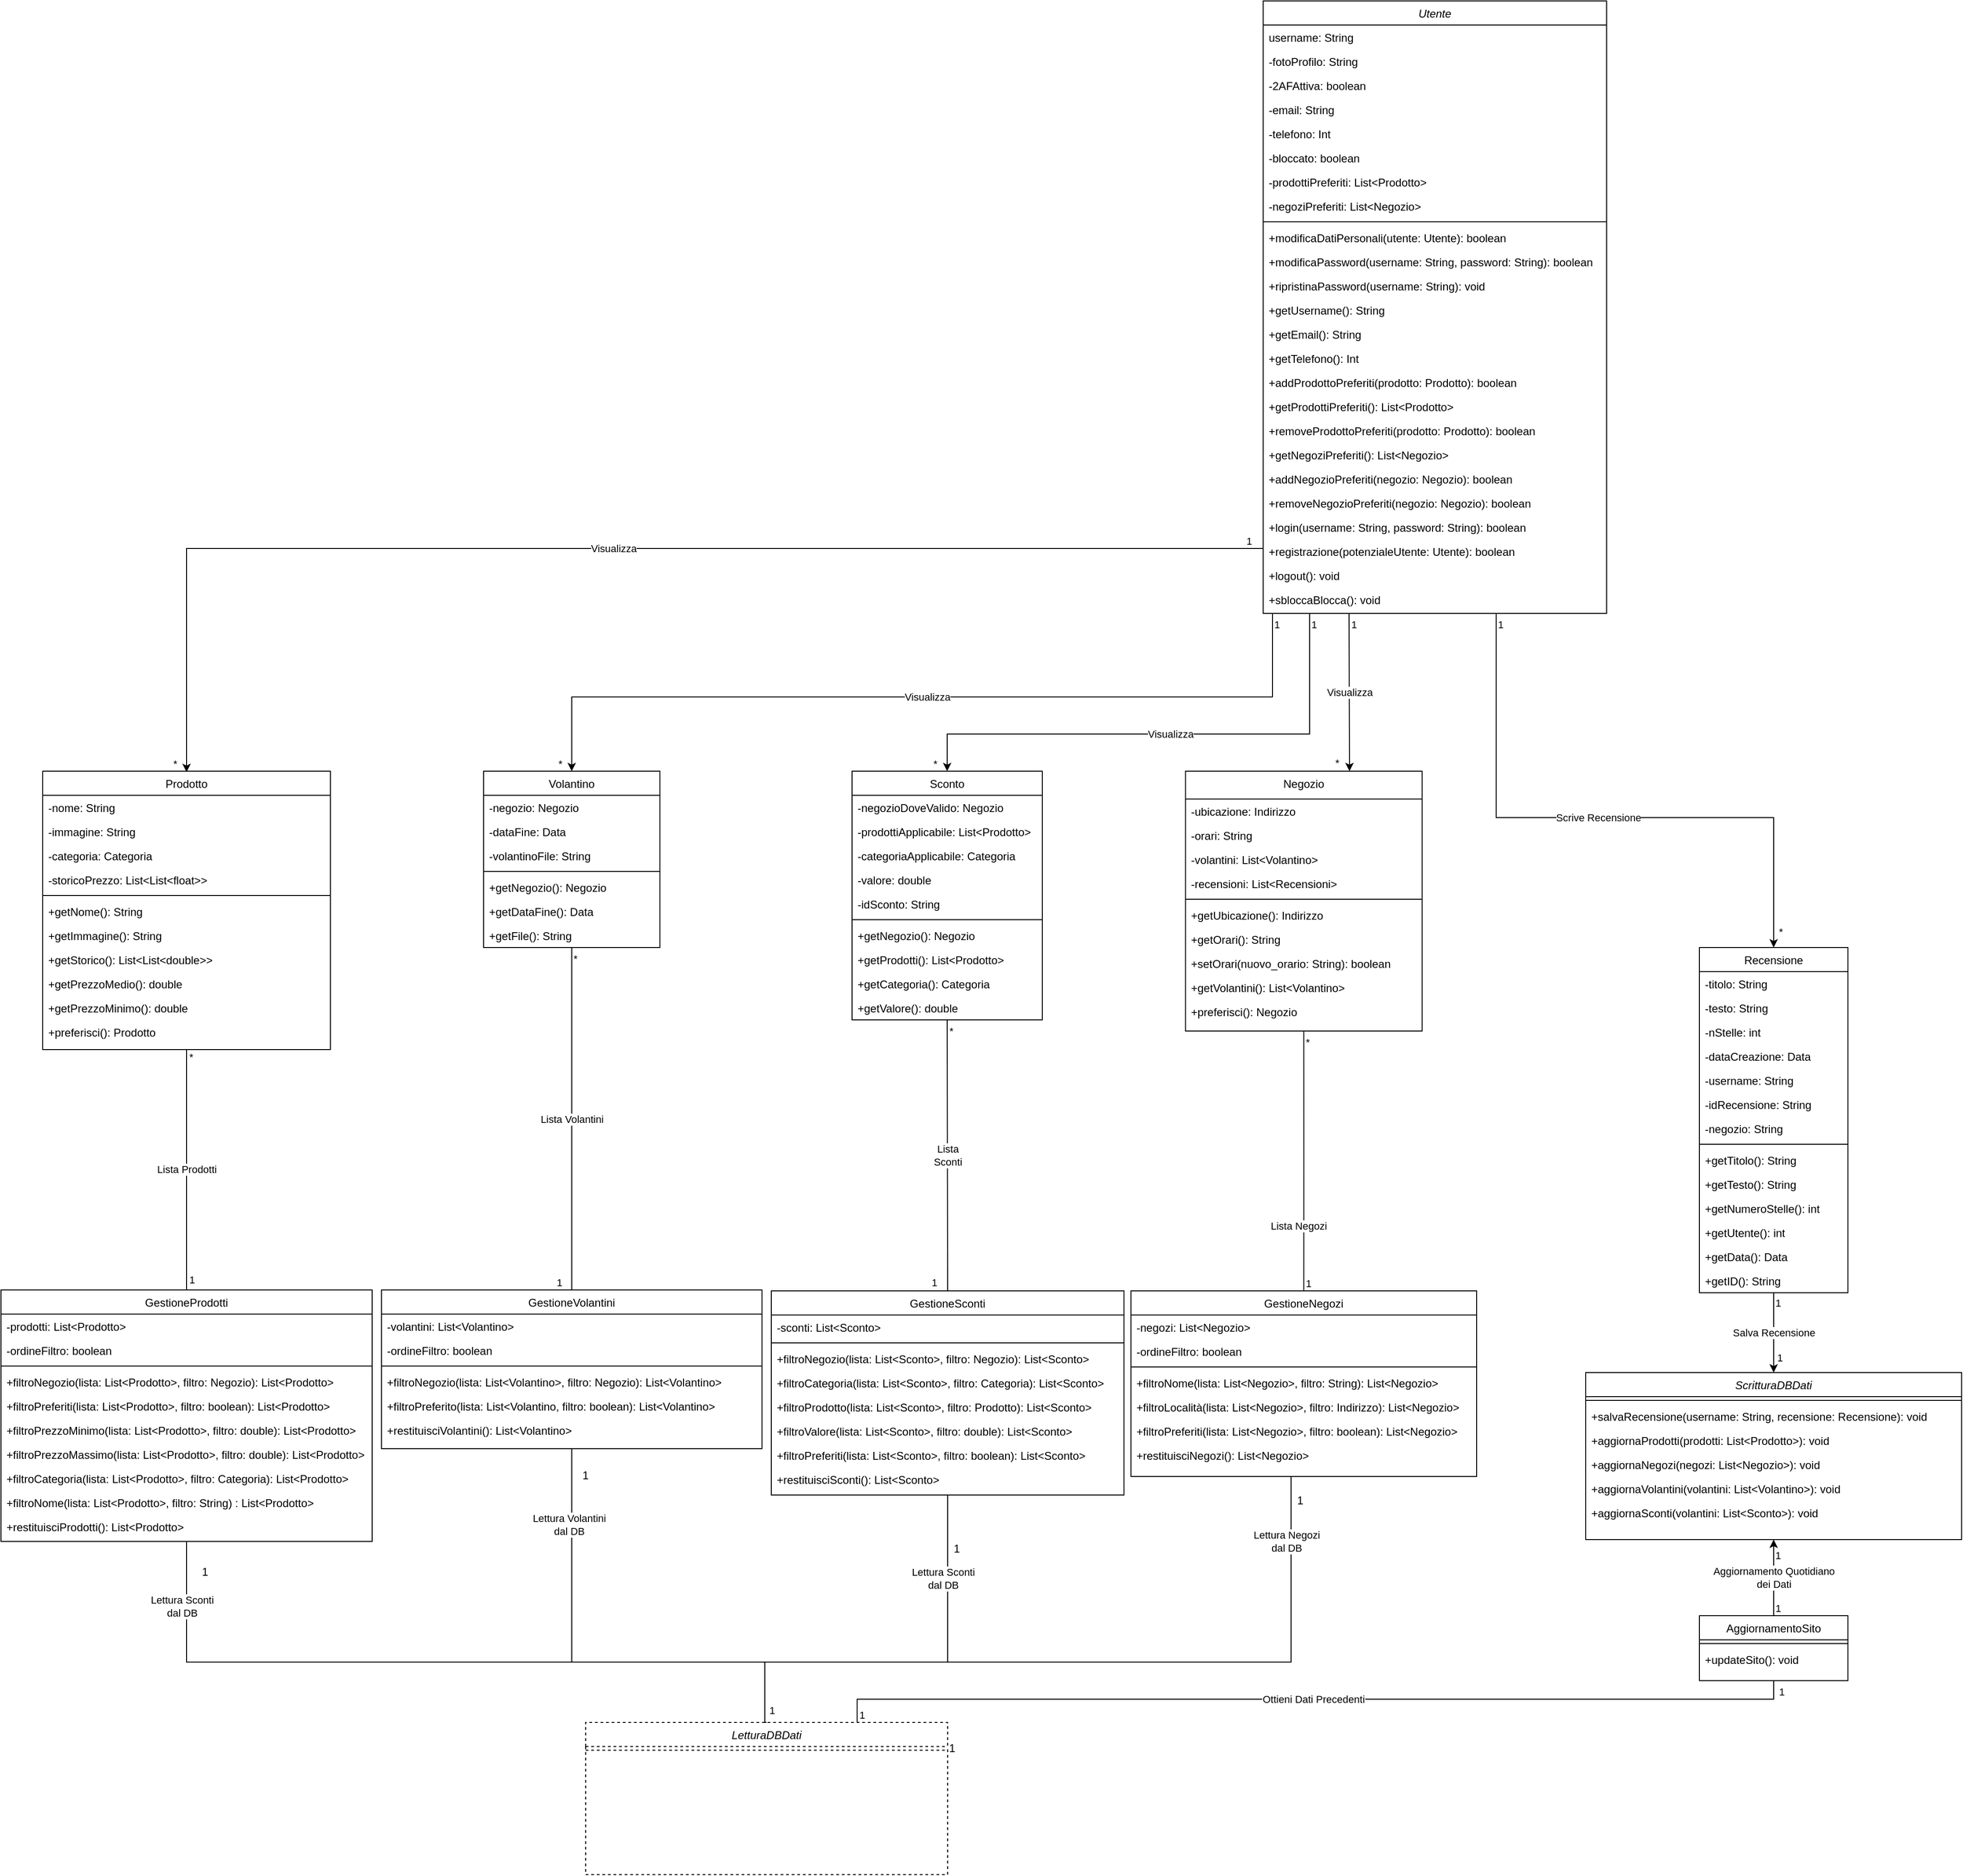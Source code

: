 <mxfile version="14.6.13" type="device"><diagram id="qZC8DRDDxwtRrLPHVhlM" name="Pagina-1"><mxGraphModel dx="3889" dy="2805" grid="1" gridSize="10" guides="1" tooltips="1" connect="1" arrows="1" fold="1" page="1" pageScale="1" pageWidth="1169" pageHeight="827" math="0" shadow="0"><root><mxCell id="0"/><mxCell id="1" parent="0"/><mxCell id="aatAbFNHeFrbCNEcwt3s-1" value="Volantino" style="swimlane;fontStyle=0;align=center;verticalAlign=top;childLayout=stackLayout;horizontal=1;startSize=26;horizontalStack=0;resizeParent=1;resizeLast=0;collapsible=1;marginBottom=0;rounded=0;shadow=0;strokeWidth=1;" vertex="1" parent="1"><mxGeometry x="-770" y="-440" width="190" height="190" as="geometry"><mxRectangle x="-770" y="-370" width="160" height="26" as="alternateBounds"/></mxGeometry></mxCell><mxCell id="aatAbFNHeFrbCNEcwt3s-2" value="-negozio: Negozio" style="text;align=left;verticalAlign=top;spacingLeft=4;spacingRight=4;overflow=hidden;rotatable=0;points=[[0,0.5],[1,0.5]];portConstraint=eastwest;" vertex="1" parent="aatAbFNHeFrbCNEcwt3s-1"><mxGeometry y="26" width="190" height="26" as="geometry"/></mxCell><mxCell id="aatAbFNHeFrbCNEcwt3s-3" value="-dataFine: Data" style="text;align=left;verticalAlign=top;spacingLeft=4;spacingRight=4;overflow=hidden;rotatable=0;points=[[0,0.5],[1,0.5]];portConstraint=eastwest;rounded=0;shadow=0;html=0;" vertex="1" parent="aatAbFNHeFrbCNEcwt3s-1"><mxGeometry y="52" width="190" height="26" as="geometry"/></mxCell><mxCell id="aatAbFNHeFrbCNEcwt3s-4" value="-volantinoFile: String" style="text;align=left;verticalAlign=top;spacingLeft=4;spacingRight=4;overflow=hidden;rotatable=0;points=[[0,0.5],[1,0.5]];portConstraint=eastwest;rounded=0;shadow=0;html=0;" vertex="1" parent="aatAbFNHeFrbCNEcwt3s-1"><mxGeometry y="78" width="190" height="26" as="geometry"/></mxCell><mxCell id="aatAbFNHeFrbCNEcwt3s-5" value="" style="line;html=1;strokeWidth=1;align=left;verticalAlign=middle;spacingTop=-1;spacingLeft=3;spacingRight=3;rotatable=0;labelPosition=right;points=[];portConstraint=eastwest;" vertex="1" parent="aatAbFNHeFrbCNEcwt3s-1"><mxGeometry y="104" width="190" height="8" as="geometry"/></mxCell><mxCell id="aatAbFNHeFrbCNEcwt3s-6" value="+getNegozio(): Negozio" style="text;align=left;verticalAlign=top;spacingLeft=4;spacingRight=4;overflow=hidden;rotatable=0;points=[[0,0.5],[1,0.5]];portConstraint=eastwest;fontStyle=0" vertex="1" parent="aatAbFNHeFrbCNEcwt3s-1"><mxGeometry y="112" width="190" height="26" as="geometry"/></mxCell><mxCell id="aatAbFNHeFrbCNEcwt3s-7" value="+getDataFine(): Data" style="text;align=left;verticalAlign=top;spacingLeft=4;spacingRight=4;overflow=hidden;rotatable=0;points=[[0,0.5],[1,0.5]];portConstraint=eastwest;fontStyle=0" vertex="1" parent="aatAbFNHeFrbCNEcwt3s-1"><mxGeometry y="138" width="190" height="26" as="geometry"/></mxCell><mxCell id="aatAbFNHeFrbCNEcwt3s-8" value="+getFile(): String" style="text;align=left;verticalAlign=top;spacingLeft=4;spacingRight=4;overflow=hidden;rotatable=0;points=[[0,0.5],[1,0.5]];portConstraint=eastwest;fontStyle=0" vertex="1" parent="aatAbFNHeFrbCNEcwt3s-1"><mxGeometry y="164" width="190" height="26" as="geometry"/></mxCell><mxCell id="aatAbFNHeFrbCNEcwt3s-9" value="Sconto" style="swimlane;fontStyle=0;align=center;verticalAlign=top;childLayout=stackLayout;horizontal=1;startSize=26;horizontalStack=0;resizeParent=1;resizeLast=0;collapsible=1;marginBottom=0;rounded=0;shadow=0;strokeWidth=1;" vertex="1" parent="1"><mxGeometry x="-373" y="-440" width="205" height="268" as="geometry"><mxRectangle x="-373" y="-440" width="170" height="26" as="alternateBounds"/></mxGeometry></mxCell><mxCell id="aatAbFNHeFrbCNEcwt3s-10" value="-negozioDoveValido: Negozio" style="text;align=left;verticalAlign=top;spacingLeft=4;spacingRight=4;overflow=hidden;rotatable=0;points=[[0,0.5],[1,0.5]];portConstraint=eastwest;" vertex="1" parent="aatAbFNHeFrbCNEcwt3s-9"><mxGeometry y="26" width="205" height="26" as="geometry"/></mxCell><mxCell id="aatAbFNHeFrbCNEcwt3s-11" value="-prodottiApplicabile: List&lt;Prodotto&gt;" style="text;align=left;verticalAlign=top;spacingLeft=4;spacingRight=4;overflow=hidden;rotatable=0;points=[[0,0.5],[1,0.5]];portConstraint=eastwest;" vertex="1" parent="aatAbFNHeFrbCNEcwt3s-9"><mxGeometry y="52" width="205" height="26" as="geometry"/></mxCell><mxCell id="aatAbFNHeFrbCNEcwt3s-12" value="-categoriaApplicabile: Categoria" style="text;align=left;verticalAlign=top;spacingLeft=4;spacingRight=4;overflow=hidden;rotatable=0;points=[[0,0.5],[1,0.5]];portConstraint=eastwest;" vertex="1" parent="aatAbFNHeFrbCNEcwt3s-9"><mxGeometry y="78" width="205" height="26" as="geometry"/></mxCell><mxCell id="aatAbFNHeFrbCNEcwt3s-13" value="-valore: double" style="text;align=left;verticalAlign=top;spacingLeft=4;spacingRight=4;overflow=hidden;rotatable=0;points=[[0,0.5],[1,0.5]];portConstraint=eastwest;" vertex="1" parent="aatAbFNHeFrbCNEcwt3s-9"><mxGeometry y="104" width="205" height="26" as="geometry"/></mxCell><mxCell id="aatAbFNHeFrbCNEcwt3s-14" value="-idSconto: String" style="text;align=left;verticalAlign=top;spacingLeft=4;spacingRight=4;overflow=hidden;rotatable=0;points=[[0,0.5],[1,0.5]];portConstraint=eastwest;" vertex="1" parent="aatAbFNHeFrbCNEcwt3s-9"><mxGeometry y="130" width="205" height="26" as="geometry"/></mxCell><mxCell id="aatAbFNHeFrbCNEcwt3s-15" value="" style="line;html=1;strokeWidth=1;align=left;verticalAlign=middle;spacingTop=-1;spacingLeft=3;spacingRight=3;rotatable=0;labelPosition=right;points=[];portConstraint=eastwest;" vertex="1" parent="aatAbFNHeFrbCNEcwt3s-9"><mxGeometry y="156" width="205" height="8" as="geometry"/></mxCell><mxCell id="aatAbFNHeFrbCNEcwt3s-16" value="+getNegozio(): Negozio" style="text;align=left;verticalAlign=top;spacingLeft=4;spacingRight=4;overflow=hidden;rotatable=0;points=[[0,0.5],[1,0.5]];portConstraint=eastwest;" vertex="1" parent="aatAbFNHeFrbCNEcwt3s-9"><mxGeometry y="164" width="205" height="26" as="geometry"/></mxCell><mxCell id="aatAbFNHeFrbCNEcwt3s-17" value="+getProdotti(): List&lt;Prodotto&gt;" style="text;align=left;verticalAlign=top;spacingLeft=4;spacingRight=4;overflow=hidden;rotatable=0;points=[[0,0.5],[1,0.5]];portConstraint=eastwest;" vertex="1" parent="aatAbFNHeFrbCNEcwt3s-9"><mxGeometry y="190" width="205" height="26" as="geometry"/></mxCell><mxCell id="aatAbFNHeFrbCNEcwt3s-18" value="+getCategoria(): Categoria" style="text;align=left;verticalAlign=top;spacingLeft=4;spacingRight=4;overflow=hidden;rotatable=0;points=[[0,0.5],[1,0.5]];portConstraint=eastwest;" vertex="1" parent="aatAbFNHeFrbCNEcwt3s-9"><mxGeometry y="216" width="205" height="26" as="geometry"/></mxCell><mxCell id="aatAbFNHeFrbCNEcwt3s-19" value="+getValore(): double" style="text;align=left;verticalAlign=top;spacingLeft=4;spacingRight=4;overflow=hidden;rotatable=0;points=[[0,0.5],[1,0.5]];portConstraint=eastwest;" vertex="1" parent="aatAbFNHeFrbCNEcwt3s-9"><mxGeometry y="242" width="205" height="26" as="geometry"/></mxCell><mxCell id="aatAbFNHeFrbCNEcwt3s-20" style="edgeStyle=orthogonalEdgeStyle;rounded=0;orthogonalLoop=1;jettySize=auto;html=1;exitX=0.5;exitY=1;exitDx=0;exitDy=0;startArrow=none;startFill=0;endArrow=none;endFill=0;" edge="1" parent="1" source="aatAbFNHeFrbCNEcwt3s-21" target="aatAbFNHeFrbCNEcwt3s-45"><mxGeometry relative="1" as="geometry"/></mxCell><mxCell id="aatAbFNHeFrbCNEcwt3s-21" value="Negozio" style="swimlane;fontStyle=0;align=center;verticalAlign=top;childLayout=stackLayout;horizontal=1;startSize=30;horizontalStack=0;resizeParent=1;resizeLast=0;collapsible=1;marginBottom=0;rounded=0;shadow=0;strokeWidth=1;" vertex="1" parent="1"><mxGeometry x="-13.75" y="-440" width="255" height="280" as="geometry"><mxRectangle x="-20" y="-440" width="170" height="26" as="alternateBounds"/></mxGeometry></mxCell><mxCell id="aatAbFNHeFrbCNEcwt3s-22" value="-ubicazione: Indirizzo" style="text;align=left;verticalAlign=top;spacingLeft=4;spacingRight=4;overflow=hidden;rotatable=0;points=[[0,0.5],[1,0.5]];portConstraint=eastwest;" vertex="1" parent="aatAbFNHeFrbCNEcwt3s-21"><mxGeometry y="30" width="255" height="26" as="geometry"/></mxCell><mxCell id="aatAbFNHeFrbCNEcwt3s-23" value="-orari: String" style="text;align=left;verticalAlign=top;spacingLeft=4;spacingRight=4;overflow=hidden;rotatable=0;points=[[0,0.5],[1,0.5]];portConstraint=eastwest;" vertex="1" parent="aatAbFNHeFrbCNEcwt3s-21"><mxGeometry y="56" width="255" height="26" as="geometry"/></mxCell><mxCell id="aatAbFNHeFrbCNEcwt3s-24" value="-volantini: List&lt;Volantino&gt;" style="text;align=left;verticalAlign=top;spacingLeft=4;spacingRight=4;overflow=hidden;rotatable=0;points=[[0,0.5],[1,0.5]];portConstraint=eastwest;" vertex="1" parent="aatAbFNHeFrbCNEcwt3s-21"><mxGeometry y="82" width="255" height="26" as="geometry"/></mxCell><mxCell id="aatAbFNHeFrbCNEcwt3s-25" value="-recensioni: List&lt;Recensioni&gt;" style="text;align=left;verticalAlign=top;spacingLeft=4;spacingRight=4;overflow=hidden;rotatable=0;points=[[0,0.5],[1,0.5]];portConstraint=eastwest;" vertex="1" parent="aatAbFNHeFrbCNEcwt3s-21"><mxGeometry y="108" width="255" height="26" as="geometry"/></mxCell><mxCell id="aatAbFNHeFrbCNEcwt3s-26" value="" style="line;html=1;strokeWidth=1;align=left;verticalAlign=middle;spacingTop=-1;spacingLeft=3;spacingRight=3;rotatable=0;labelPosition=right;points=[];portConstraint=eastwest;" vertex="1" parent="aatAbFNHeFrbCNEcwt3s-21"><mxGeometry y="134" width="255" height="8" as="geometry"/></mxCell><mxCell id="aatAbFNHeFrbCNEcwt3s-27" value="+getUbicazione(): Indirizzo" style="text;align=left;verticalAlign=top;spacingLeft=4;spacingRight=4;overflow=hidden;rotatable=0;points=[[0,0.5],[1,0.5]];portConstraint=eastwest;" vertex="1" parent="aatAbFNHeFrbCNEcwt3s-21"><mxGeometry y="142" width="255" height="26" as="geometry"/></mxCell><mxCell id="aatAbFNHeFrbCNEcwt3s-28" value="+getOrari(): String" style="text;align=left;verticalAlign=top;spacingLeft=4;spacingRight=4;overflow=hidden;rotatable=0;points=[[0,0.5],[1,0.5]];portConstraint=eastwest;" vertex="1" parent="aatAbFNHeFrbCNEcwt3s-21"><mxGeometry y="168" width="255" height="26" as="geometry"/></mxCell><mxCell id="aatAbFNHeFrbCNEcwt3s-29" value="+setOrari(nuovo_orario: String): boolean" style="text;align=left;verticalAlign=top;spacingLeft=4;spacingRight=4;overflow=hidden;rotatable=0;points=[[0,0.5],[1,0.5]];portConstraint=eastwest;" vertex="1" parent="aatAbFNHeFrbCNEcwt3s-21"><mxGeometry y="194" width="255" height="26" as="geometry"/></mxCell><mxCell id="aatAbFNHeFrbCNEcwt3s-30" value="+getVolantini(): List&lt;Volantino&gt;" style="text;align=left;verticalAlign=top;spacingLeft=4;spacingRight=4;overflow=hidden;rotatable=0;points=[[0,0.5],[1,0.5]];portConstraint=eastwest;" vertex="1" parent="aatAbFNHeFrbCNEcwt3s-21"><mxGeometry y="220" width="255" height="26" as="geometry"/></mxCell><mxCell id="aatAbFNHeFrbCNEcwt3s-31" value="+preferisci(): Negozio" style="text;align=left;verticalAlign=top;spacingLeft=4;spacingRight=4;overflow=hidden;rotatable=0;points=[[0,0.5],[1,0.5]];portConstraint=eastwest;" vertex="1" parent="aatAbFNHeFrbCNEcwt3s-21"><mxGeometry y="246" width="255" height="26" as="geometry"/></mxCell><mxCell id="aatAbFNHeFrbCNEcwt3s-32" value="Prodotto" style="swimlane;fontStyle=0;align=center;verticalAlign=top;childLayout=stackLayout;horizontal=1;startSize=26;horizontalStack=0;resizeParent=1;resizeLast=0;collapsible=1;marginBottom=0;rounded=0;shadow=0;strokeWidth=1;" vertex="1" parent="1"><mxGeometry x="-1245" y="-440" width="310" height="300" as="geometry"><mxRectangle x="-1070" y="-380" width="170" height="26" as="alternateBounds"/></mxGeometry></mxCell><mxCell id="aatAbFNHeFrbCNEcwt3s-33" value="-nome: String" style="text;align=left;verticalAlign=top;spacingLeft=4;spacingRight=4;overflow=hidden;rotatable=0;points=[[0,0.5],[1,0.5]];portConstraint=eastwest;" vertex="1" parent="aatAbFNHeFrbCNEcwt3s-32"><mxGeometry y="26" width="310" height="26" as="geometry"/></mxCell><mxCell id="aatAbFNHeFrbCNEcwt3s-34" value="-immagine: String" style="text;align=left;verticalAlign=top;spacingLeft=4;spacingRight=4;overflow=hidden;rotatable=0;points=[[0,0.5],[1,0.5]];portConstraint=eastwest;" vertex="1" parent="aatAbFNHeFrbCNEcwt3s-32"><mxGeometry y="52" width="310" height="26" as="geometry"/></mxCell><mxCell id="aatAbFNHeFrbCNEcwt3s-35" value="-categoria: Categoria" style="text;align=left;verticalAlign=top;spacingLeft=4;spacingRight=4;overflow=hidden;rotatable=0;points=[[0,0.5],[1,0.5]];portConstraint=eastwest;" vertex="1" parent="aatAbFNHeFrbCNEcwt3s-32"><mxGeometry y="78" width="310" height="26" as="geometry"/></mxCell><mxCell id="aatAbFNHeFrbCNEcwt3s-36" value="-storicoPrezzo: List&lt;List&lt;float&gt;&gt;" style="text;align=left;verticalAlign=top;spacingLeft=4;spacingRight=4;overflow=hidden;rotatable=0;points=[[0,0.5],[1,0.5]];portConstraint=eastwest;" vertex="1" parent="aatAbFNHeFrbCNEcwt3s-32"><mxGeometry y="104" width="310" height="26" as="geometry"/></mxCell><mxCell id="aatAbFNHeFrbCNEcwt3s-37" value="" style="line;html=1;strokeWidth=1;align=left;verticalAlign=middle;spacingTop=-1;spacingLeft=3;spacingRight=3;rotatable=0;labelPosition=right;points=[];portConstraint=eastwest;" vertex="1" parent="aatAbFNHeFrbCNEcwt3s-32"><mxGeometry y="130" width="310" height="8" as="geometry"/></mxCell><mxCell id="aatAbFNHeFrbCNEcwt3s-38" value="+getNome(): String" style="text;align=left;verticalAlign=top;spacingLeft=4;spacingRight=4;overflow=hidden;rotatable=0;points=[[0,0.5],[1,0.5]];portConstraint=eastwest;" vertex="1" parent="aatAbFNHeFrbCNEcwt3s-32"><mxGeometry y="138" width="310" height="26" as="geometry"/></mxCell><mxCell id="aatAbFNHeFrbCNEcwt3s-39" value="+getImmagine(): String" style="text;align=left;verticalAlign=top;spacingLeft=4;spacingRight=4;overflow=hidden;rotatable=0;points=[[0,0.5],[1,0.5]];portConstraint=eastwest;" vertex="1" parent="aatAbFNHeFrbCNEcwt3s-32"><mxGeometry y="164" width="310" height="26" as="geometry"/></mxCell><mxCell id="aatAbFNHeFrbCNEcwt3s-40" value="+getStorico(): List&lt;List&lt;double&gt;&gt;" style="text;align=left;verticalAlign=top;spacingLeft=4;spacingRight=4;overflow=hidden;rotatable=0;points=[[0,0.5],[1,0.5]];portConstraint=eastwest;" vertex="1" parent="aatAbFNHeFrbCNEcwt3s-32"><mxGeometry y="190" width="310" height="26" as="geometry"/></mxCell><mxCell id="aatAbFNHeFrbCNEcwt3s-41" value="+getPrezzoMedio(): double" style="text;align=left;verticalAlign=top;spacingLeft=4;spacingRight=4;overflow=hidden;rotatable=0;points=[[0,0.5],[1,0.5]];portConstraint=eastwest;" vertex="1" parent="aatAbFNHeFrbCNEcwt3s-32"><mxGeometry y="216" width="310" height="26" as="geometry"/></mxCell><mxCell id="aatAbFNHeFrbCNEcwt3s-42" value="+getPrezzoMinimo(): double" style="text;align=left;verticalAlign=top;spacingLeft=4;spacingRight=4;overflow=hidden;rotatable=0;points=[[0,0.5],[1,0.5]];portConstraint=eastwest;" vertex="1" parent="aatAbFNHeFrbCNEcwt3s-32"><mxGeometry y="242" width="310" height="26" as="geometry"/></mxCell><mxCell id="aatAbFNHeFrbCNEcwt3s-43" value="+preferisci(): Prodotto" style="text;align=left;verticalAlign=top;spacingLeft=4;spacingRight=4;overflow=hidden;rotatable=0;points=[[0,0.5],[1,0.5]];portConstraint=eastwest;" vertex="1" parent="aatAbFNHeFrbCNEcwt3s-32"><mxGeometry y="268" width="310" height="26" as="geometry"/></mxCell><mxCell id="aatAbFNHeFrbCNEcwt3s-44" style="edgeStyle=orthogonalEdgeStyle;rounded=0;orthogonalLoop=1;jettySize=auto;html=1;entryX=0.5;entryY=0;entryDx=0;entryDy=0;startArrow=none;startFill=0;endArrow=none;endFill=0;" edge="1" parent="1" target="aatAbFNHeFrbCNEcwt3s-234"><mxGeometry relative="1" as="geometry"><mxPoint x="100" y="320" as="sourcePoint"/><Array as="points"><mxPoint x="100" y="520"/><mxPoint x="-467" y="520"/><mxPoint x="-467" y="585"/></Array></mxGeometry></mxCell><mxCell id="aatAbFNHeFrbCNEcwt3s-45" value="GestioneNegozi" style="swimlane;fontStyle=0;align=center;verticalAlign=top;childLayout=stackLayout;horizontal=1;startSize=26;horizontalStack=0;resizeParent=1;resizeLast=0;collapsible=1;marginBottom=0;rounded=0;shadow=0;strokeWidth=1;" vertex="1" parent="1"><mxGeometry x="-72.5" y="120" width="372.5" height="200" as="geometry"><mxRectangle x="-72.5" y="110" width="170" height="26" as="alternateBounds"/></mxGeometry></mxCell><mxCell id="aatAbFNHeFrbCNEcwt3s-46" value="-negozi: List&lt;Negozio&gt;" style="text;align=left;verticalAlign=top;spacingLeft=4;spacingRight=4;overflow=hidden;rotatable=0;points=[[0,0.5],[1,0.5]];portConstraint=eastwest;" vertex="1" parent="aatAbFNHeFrbCNEcwt3s-45"><mxGeometry y="26" width="372.5" height="26" as="geometry"/></mxCell><mxCell id="aatAbFNHeFrbCNEcwt3s-47" value="-ordineFiltro: boolean" style="text;align=left;verticalAlign=top;spacingLeft=4;spacingRight=4;overflow=hidden;rotatable=0;points=[[0,0.5],[1,0.5]];portConstraint=eastwest;" vertex="1" parent="aatAbFNHeFrbCNEcwt3s-45"><mxGeometry y="52" width="372.5" height="26" as="geometry"/></mxCell><mxCell id="aatAbFNHeFrbCNEcwt3s-48" value="" style="line;html=1;strokeWidth=1;align=left;verticalAlign=middle;spacingTop=-1;spacingLeft=3;spacingRight=3;rotatable=0;labelPosition=right;points=[];portConstraint=eastwest;" vertex="1" parent="aatAbFNHeFrbCNEcwt3s-45"><mxGeometry y="78" width="372.5" height="8" as="geometry"/></mxCell><mxCell id="aatAbFNHeFrbCNEcwt3s-49" value="+filtroNome(lista: List&lt;Negozio&gt;, filtro: String): List&lt;Negozio&gt;" style="text;align=left;verticalAlign=top;spacingLeft=4;spacingRight=4;overflow=hidden;rotatable=0;points=[[0,0.5],[1,0.5]];portConstraint=eastwest;" vertex="1" parent="aatAbFNHeFrbCNEcwt3s-45"><mxGeometry y="86" width="372.5" height="26" as="geometry"/></mxCell><mxCell id="aatAbFNHeFrbCNEcwt3s-50" value="+filtroLocalità(lista: List&lt;Negozio&gt;, filtro: Indirizzo): List&lt;Negozio&gt;" style="text;align=left;verticalAlign=top;spacingLeft=4;spacingRight=4;overflow=hidden;rotatable=0;points=[[0,0.5],[1,0.5]];portConstraint=eastwest;" vertex="1" parent="aatAbFNHeFrbCNEcwt3s-45"><mxGeometry y="112" width="372.5" height="26" as="geometry"/></mxCell><mxCell id="aatAbFNHeFrbCNEcwt3s-51" value="+filtroPreferiti(lista: List&lt;Negozio&gt;, filtro: boolean): List&lt;Negozio&gt;" style="text;align=left;verticalAlign=top;spacingLeft=4;spacingRight=4;overflow=hidden;rotatable=0;points=[[0,0.5],[1,0.5]];portConstraint=eastwest;" vertex="1" parent="aatAbFNHeFrbCNEcwt3s-45"><mxGeometry y="138" width="372.5" height="26" as="geometry"/></mxCell><mxCell id="aatAbFNHeFrbCNEcwt3s-52" value="+restituisciNegozi(): List&lt;Negozio&gt;" style="text;align=left;verticalAlign=top;spacingLeft=4;spacingRight=4;overflow=hidden;rotatable=0;points=[[0,0.5],[1,0.5]];portConstraint=eastwest;" vertex="1" parent="aatAbFNHeFrbCNEcwt3s-45"><mxGeometry y="164" width="372.5" height="26" as="geometry"/></mxCell><mxCell id="aatAbFNHeFrbCNEcwt3s-53" value="GestioneSconti" style="swimlane;fontStyle=0;align=center;verticalAlign=top;childLayout=stackLayout;horizontal=1;startSize=26;horizontalStack=0;resizeParent=1;resizeLast=0;collapsible=1;marginBottom=0;rounded=0;shadow=0;strokeWidth=1;" vertex="1" parent="1"><mxGeometry x="-460" y="120" width="380" height="220" as="geometry"><mxRectangle x="-460" y="120" width="170" height="26" as="alternateBounds"/></mxGeometry></mxCell><mxCell id="aatAbFNHeFrbCNEcwt3s-54" value="-sconti: List&lt;Sconto&gt;" style="text;align=left;verticalAlign=top;spacingLeft=4;spacingRight=4;overflow=hidden;rotatable=0;points=[[0,0.5],[1,0.5]];portConstraint=eastwest;" vertex="1" parent="aatAbFNHeFrbCNEcwt3s-53"><mxGeometry y="26" width="380" height="26" as="geometry"/></mxCell><mxCell id="aatAbFNHeFrbCNEcwt3s-55" value="" style="line;html=1;strokeWidth=1;align=left;verticalAlign=middle;spacingTop=-1;spacingLeft=3;spacingRight=3;rotatable=0;labelPosition=right;points=[];portConstraint=eastwest;" vertex="1" parent="aatAbFNHeFrbCNEcwt3s-53"><mxGeometry y="52" width="380" height="8" as="geometry"/></mxCell><mxCell id="aatAbFNHeFrbCNEcwt3s-56" value="+filtroNegozio(lista: List&lt;Sconto&gt;, filtro: Negozio): List&lt;Sconto&gt;" style="text;align=left;verticalAlign=top;spacingLeft=4;spacingRight=4;overflow=hidden;rotatable=0;points=[[0,0.5],[1,0.5]];portConstraint=eastwest;" vertex="1" parent="aatAbFNHeFrbCNEcwt3s-53"><mxGeometry y="60" width="380" height="26" as="geometry"/></mxCell><mxCell id="aatAbFNHeFrbCNEcwt3s-57" value="+filtroCategoria(lista: List&lt;Sconto&gt;, filtro: Categoria): List&lt;Sconto&gt;" style="text;align=left;verticalAlign=top;spacingLeft=4;spacingRight=4;overflow=hidden;rotatable=0;points=[[0,0.5],[1,0.5]];portConstraint=eastwest;" vertex="1" parent="aatAbFNHeFrbCNEcwt3s-53"><mxGeometry y="86" width="380" height="26" as="geometry"/></mxCell><mxCell id="aatAbFNHeFrbCNEcwt3s-58" value="+filtroProdotto(lista: List&lt;Sconto&gt;, filtro: Prodotto): List&lt;Sconto&gt;" style="text;align=left;verticalAlign=top;spacingLeft=4;spacingRight=4;overflow=hidden;rotatable=0;points=[[0,0.5],[1,0.5]];portConstraint=eastwest;" vertex="1" parent="aatAbFNHeFrbCNEcwt3s-53"><mxGeometry y="112" width="380" height="26" as="geometry"/></mxCell><mxCell id="aatAbFNHeFrbCNEcwt3s-59" value="+filtroValore(lista: List&lt;Sconto&gt;, filtro: double): List&lt;Sconto&gt;" style="text;align=left;verticalAlign=top;spacingLeft=4;spacingRight=4;overflow=hidden;rotatable=0;points=[[0,0.5],[1,0.5]];portConstraint=eastwest;" vertex="1" parent="aatAbFNHeFrbCNEcwt3s-53"><mxGeometry y="138" width="380" height="26" as="geometry"/></mxCell><mxCell id="aatAbFNHeFrbCNEcwt3s-60" value="+filtroPreferiti(lista: List&lt;Sconto&gt;, filtro: boolean): List&lt;Sconto&gt;" style="text;align=left;verticalAlign=top;spacingLeft=4;spacingRight=4;overflow=hidden;rotatable=0;points=[[0,0.5],[1,0.5]];portConstraint=eastwest;" vertex="1" parent="aatAbFNHeFrbCNEcwt3s-53"><mxGeometry y="164" width="380" height="26" as="geometry"/></mxCell><mxCell id="aatAbFNHeFrbCNEcwt3s-61" value="+restituisciSconti(): List&lt;Sconto&gt;" style="text;align=left;verticalAlign=top;spacingLeft=4;spacingRight=4;overflow=hidden;rotatable=0;points=[[0,0.5],[1,0.5]];portConstraint=eastwest;" vertex="1" parent="aatAbFNHeFrbCNEcwt3s-53"><mxGeometry y="190" width="380" height="26" as="geometry"/></mxCell><mxCell id="aatAbFNHeFrbCNEcwt3s-62" value="GestioneVolantini" style="swimlane;fontStyle=0;align=center;verticalAlign=top;childLayout=stackLayout;horizontal=1;startSize=26;horizontalStack=0;resizeParent=1;resizeLast=0;collapsible=1;marginBottom=0;rounded=0;shadow=0;strokeWidth=1;" vertex="1" parent="1"><mxGeometry x="-880" y="119" width="410" height="171" as="geometry"><mxRectangle x="-880" y="119" width="170" height="26" as="alternateBounds"/></mxGeometry></mxCell><mxCell id="aatAbFNHeFrbCNEcwt3s-63" value="-volantini: List&lt;Volantino&gt;" style="text;align=left;verticalAlign=top;spacingLeft=4;spacingRight=4;overflow=hidden;rotatable=0;points=[[0,0.5],[1,0.5]];portConstraint=eastwest;" vertex="1" parent="aatAbFNHeFrbCNEcwt3s-62"><mxGeometry y="26" width="410" height="26" as="geometry"/></mxCell><mxCell id="aatAbFNHeFrbCNEcwt3s-64" value="-ordineFiltro: boolean" style="text;align=left;verticalAlign=top;spacingLeft=4;spacingRight=4;overflow=hidden;rotatable=0;points=[[0,0.5],[1,0.5]];portConstraint=eastwest;" vertex="1" parent="aatAbFNHeFrbCNEcwt3s-62"><mxGeometry y="52" width="410" height="26" as="geometry"/></mxCell><mxCell id="aatAbFNHeFrbCNEcwt3s-65" value="" style="line;html=1;strokeWidth=1;align=left;verticalAlign=middle;spacingTop=-1;spacingLeft=3;spacingRight=3;rotatable=0;labelPosition=right;points=[];portConstraint=eastwest;" vertex="1" parent="aatAbFNHeFrbCNEcwt3s-62"><mxGeometry y="78" width="410" height="8" as="geometry"/></mxCell><mxCell id="aatAbFNHeFrbCNEcwt3s-66" value="+filtroNegozio(lista: List&lt;Volantino&gt;, filtro: Negozio): List&lt;Volantino&gt;" style="text;align=left;verticalAlign=top;spacingLeft=4;spacingRight=4;overflow=hidden;rotatable=0;points=[[0,0.5],[1,0.5]];portConstraint=eastwest;" vertex="1" parent="aatAbFNHeFrbCNEcwt3s-62"><mxGeometry y="86" width="410" height="26" as="geometry"/></mxCell><mxCell id="aatAbFNHeFrbCNEcwt3s-67" value="+filtroPreferito(lista: List&lt;Volantino, filtro: boolean): List&lt;Volantino&gt;" style="text;align=left;verticalAlign=top;spacingLeft=4;spacingRight=4;overflow=hidden;rotatable=0;points=[[0,0.5],[1,0.5]];portConstraint=eastwest;" vertex="1" parent="aatAbFNHeFrbCNEcwt3s-62"><mxGeometry y="112" width="410" height="26" as="geometry"/></mxCell><mxCell id="aatAbFNHeFrbCNEcwt3s-68" value="+restituisciVolantini(): List&lt;Volantino&gt;" style="text;align=left;verticalAlign=top;spacingLeft=4;spacingRight=4;overflow=hidden;rotatable=0;points=[[0,0.5],[1,0.5]];portConstraint=eastwest;" vertex="1" parent="aatAbFNHeFrbCNEcwt3s-62"><mxGeometry y="138" width="410" height="26" as="geometry"/></mxCell><mxCell id="aatAbFNHeFrbCNEcwt3s-69" style="edgeStyle=orthogonalEdgeStyle;rounded=0;orthogonalLoop=1;jettySize=auto;html=1;exitX=0.5;exitY=0;exitDx=0;exitDy=0;entryX=0.5;entryY=1;entryDx=0;entryDy=0;endArrow=none;endFill=0;startArrow=none;startFill=0;" edge="1" parent="1" source="aatAbFNHeFrbCNEcwt3s-70" target="aatAbFNHeFrbCNEcwt3s-32"><mxGeometry relative="1" as="geometry"/></mxCell><mxCell id="aatAbFNHeFrbCNEcwt3s-70" value="GestioneProdotti" style="swimlane;fontStyle=0;align=center;verticalAlign=top;childLayout=stackLayout;horizontal=1;startSize=26;horizontalStack=0;resizeParent=1;resizeLast=0;collapsible=1;marginBottom=0;rounded=0;shadow=0;strokeWidth=1;" vertex="1" parent="1"><mxGeometry x="-1290" y="119" width="400" height="271" as="geometry"><mxRectangle x="-1290" y="119" width="170" height="26" as="alternateBounds"/></mxGeometry></mxCell><mxCell id="aatAbFNHeFrbCNEcwt3s-71" value="-prodotti: List&lt;Prodotto&gt;" style="text;align=left;verticalAlign=top;spacingLeft=4;spacingRight=4;overflow=hidden;rotatable=0;points=[[0,0.5],[1,0.5]];portConstraint=eastwest;" vertex="1" parent="aatAbFNHeFrbCNEcwt3s-70"><mxGeometry y="26" width="400" height="26" as="geometry"/></mxCell><mxCell id="aatAbFNHeFrbCNEcwt3s-72" value="-ordineFiltro: boolean" style="text;align=left;verticalAlign=top;spacingLeft=4;spacingRight=4;overflow=hidden;rotatable=0;points=[[0,0.5],[1,0.5]];portConstraint=eastwest;" vertex="1" parent="aatAbFNHeFrbCNEcwt3s-70"><mxGeometry y="52" width="400" height="26" as="geometry"/></mxCell><mxCell id="aatAbFNHeFrbCNEcwt3s-73" value="" style="line;html=1;strokeWidth=1;align=left;verticalAlign=middle;spacingTop=-1;spacingLeft=3;spacingRight=3;rotatable=0;labelPosition=right;points=[];portConstraint=eastwest;" vertex="1" parent="aatAbFNHeFrbCNEcwt3s-70"><mxGeometry y="78" width="400" height="8" as="geometry"/></mxCell><mxCell id="aatAbFNHeFrbCNEcwt3s-74" value="+filtroNegozio(lista: List&lt;Prodotto&gt;, filtro: Negozio): List&lt;Prodotto&gt;" style="text;align=left;verticalAlign=top;spacingLeft=4;spacingRight=4;overflow=hidden;rotatable=0;points=[[0,0.5],[1,0.5]];portConstraint=eastwest;" vertex="1" parent="aatAbFNHeFrbCNEcwt3s-70"><mxGeometry y="86" width="400" height="26" as="geometry"/></mxCell><mxCell id="aatAbFNHeFrbCNEcwt3s-75" value="+filtroPreferiti(lista: List&lt;Prodotto&gt;, filtro: boolean): List&lt;Prodotto&gt;" style="text;align=left;verticalAlign=top;spacingLeft=4;spacingRight=4;overflow=hidden;rotatable=0;points=[[0,0.5],[1,0.5]];portConstraint=eastwest;" vertex="1" parent="aatAbFNHeFrbCNEcwt3s-70"><mxGeometry y="112" width="400" height="26" as="geometry"/></mxCell><mxCell id="aatAbFNHeFrbCNEcwt3s-76" value="+filtroPrezzoMinimo(lista: List&lt;Prodotto&gt;, filtro: double): List&lt;Prodotto&gt;" style="text;align=left;verticalAlign=top;spacingLeft=4;spacingRight=4;overflow=hidden;rotatable=0;points=[[0,0.5],[1,0.5]];portConstraint=eastwest;" vertex="1" parent="aatAbFNHeFrbCNEcwt3s-70"><mxGeometry y="138" width="400" height="26" as="geometry"/></mxCell><mxCell id="aatAbFNHeFrbCNEcwt3s-77" value="+filtroPrezzoMassimo(lista: List&lt;Prodotto&gt;, filtro: double): List&lt;Prodotto&gt;" style="text;align=left;verticalAlign=top;spacingLeft=4;spacingRight=4;overflow=hidden;rotatable=0;points=[[0,0.5],[1,0.5]];portConstraint=eastwest;" vertex="1" parent="aatAbFNHeFrbCNEcwt3s-70"><mxGeometry y="164" width="400" height="26" as="geometry"/></mxCell><mxCell id="aatAbFNHeFrbCNEcwt3s-78" value="+filtroCategoria(lista: List&lt;Prodotto&gt;, filtro: Categoria): List&lt;Prodotto&gt;" style="text;align=left;verticalAlign=top;spacingLeft=4;spacingRight=4;overflow=hidden;rotatable=0;points=[[0,0.5],[1,0.5]];portConstraint=eastwest;" vertex="1" parent="aatAbFNHeFrbCNEcwt3s-70"><mxGeometry y="190" width="400" height="26" as="geometry"/></mxCell><mxCell id="aatAbFNHeFrbCNEcwt3s-79" value="+filtroNome(lista: List&lt;Prodotto&gt;, filtro: String) : List&lt;Prodotto&gt;" style="text;align=left;verticalAlign=top;spacingLeft=4;spacingRight=4;overflow=hidden;rotatable=0;points=[[0,0.5],[1,0.5]];portConstraint=eastwest;" vertex="1" parent="aatAbFNHeFrbCNEcwt3s-70"><mxGeometry y="216" width="400" height="26" as="geometry"/></mxCell><mxCell id="aatAbFNHeFrbCNEcwt3s-80" value="+restituisciProdotti(): List&lt;Prodotto&gt;" style="text;align=left;verticalAlign=top;spacingLeft=4;spacingRight=4;overflow=hidden;rotatable=0;points=[[0,0.5],[1,0.5]];portConstraint=eastwest;" vertex="1" parent="aatAbFNHeFrbCNEcwt3s-70"><mxGeometry y="242" width="400" height="26" as="geometry"/></mxCell><mxCell id="aatAbFNHeFrbCNEcwt3s-81" value="AggiornamentoSito" style="swimlane;fontStyle=0;align=center;verticalAlign=top;childLayout=stackLayout;horizontal=1;startSize=26;horizontalStack=0;resizeParent=1;resizeLast=0;collapsible=1;marginBottom=0;rounded=0;shadow=0;strokeWidth=1;" vertex="1" parent="1"><mxGeometry x="540" y="470" width="160" height="70" as="geometry"><mxRectangle x="275" y="-2000" width="170" height="26" as="alternateBounds"/></mxGeometry></mxCell><mxCell id="aatAbFNHeFrbCNEcwt3s-82" value="" style="line;html=1;strokeWidth=1;align=left;verticalAlign=middle;spacingTop=-1;spacingLeft=3;spacingRight=3;rotatable=0;labelPosition=right;points=[];portConstraint=eastwest;" vertex="1" parent="aatAbFNHeFrbCNEcwt3s-81"><mxGeometry y="26" width="160" height="8" as="geometry"/></mxCell><mxCell id="aatAbFNHeFrbCNEcwt3s-83" value="+updateSito(): void" style="text;align=left;verticalAlign=top;spacingLeft=4;spacingRight=4;overflow=hidden;rotatable=0;points=[[0,0.5],[1,0.5]];portConstraint=eastwest;" vertex="1" parent="aatAbFNHeFrbCNEcwt3s-81"><mxGeometry y="34" width="160" height="26" as="geometry"/></mxCell><mxCell id="aatAbFNHeFrbCNEcwt3s-85" value="Utente" style="swimlane;fontStyle=2;align=center;verticalAlign=top;childLayout=stackLayout;horizontal=1;startSize=26;horizontalStack=0;resizeParent=1;resizeLast=0;collapsible=1;marginBottom=0;rounded=0;shadow=0;strokeWidth=1;" vertex="1" parent="1"><mxGeometry x="70" y="-1270" width="370" height="660" as="geometry"><mxRectangle x="960" y="120" width="160" height="26" as="alternateBounds"/></mxGeometry></mxCell><mxCell id="aatAbFNHeFrbCNEcwt3s-86" value="username: String" style="text;align=left;verticalAlign=top;spacingLeft=4;spacingRight=4;overflow=hidden;rotatable=0;points=[[0,0.5],[1,0.5]];portConstraint=eastwest;" vertex="1" parent="aatAbFNHeFrbCNEcwt3s-85"><mxGeometry y="26" width="370" height="26" as="geometry"/></mxCell><mxCell id="aatAbFNHeFrbCNEcwt3s-87" value="-fotoProfilo: String" style="text;align=left;verticalAlign=top;spacingLeft=4;spacingRight=4;overflow=hidden;rotatable=0;points=[[0,0.5],[1,0.5]];portConstraint=eastwest;" vertex="1" parent="aatAbFNHeFrbCNEcwt3s-85"><mxGeometry y="52" width="370" height="26" as="geometry"/></mxCell><mxCell id="aatAbFNHeFrbCNEcwt3s-88" value="-2AFAttiva: boolean" style="text;align=left;verticalAlign=top;spacingLeft=4;spacingRight=4;overflow=hidden;rotatable=0;points=[[0,0.5],[1,0.5]];portConstraint=eastwest;" vertex="1" parent="aatAbFNHeFrbCNEcwt3s-85"><mxGeometry y="78" width="370" height="26" as="geometry"/></mxCell><mxCell id="aatAbFNHeFrbCNEcwt3s-89" value="-email: String" style="text;align=left;verticalAlign=top;spacingLeft=4;spacingRight=4;overflow=hidden;rotatable=0;points=[[0,0.5],[1,0.5]];portConstraint=eastwest;" vertex="1" parent="aatAbFNHeFrbCNEcwt3s-85"><mxGeometry y="104" width="370" height="26" as="geometry"/></mxCell><mxCell id="aatAbFNHeFrbCNEcwt3s-90" value="-telefono: Int" style="text;align=left;verticalAlign=top;spacingLeft=4;spacingRight=4;overflow=hidden;rotatable=0;points=[[0,0.5],[1,0.5]];portConstraint=eastwest;" vertex="1" parent="aatAbFNHeFrbCNEcwt3s-85"><mxGeometry y="130" width="370" height="26" as="geometry"/></mxCell><mxCell id="aatAbFNHeFrbCNEcwt3s-91" value="-bloccato: boolean" style="text;align=left;verticalAlign=top;spacingLeft=4;spacingRight=4;overflow=hidden;rotatable=0;points=[[0,0.5],[1,0.5]];portConstraint=eastwest;" vertex="1" parent="aatAbFNHeFrbCNEcwt3s-85"><mxGeometry y="156" width="370" height="26" as="geometry"/></mxCell><mxCell id="aatAbFNHeFrbCNEcwt3s-92" value="-prodottiPreferiti: List&lt;Prodotto&gt;" style="text;align=left;verticalAlign=top;spacingLeft=4;spacingRight=4;overflow=hidden;rotatable=0;points=[[0,0.5],[1,0.5]];portConstraint=eastwest;" vertex="1" parent="aatAbFNHeFrbCNEcwt3s-85"><mxGeometry y="182" width="370" height="26" as="geometry"/></mxCell><mxCell id="aatAbFNHeFrbCNEcwt3s-93" value="-negoziPreferiti: List&lt;Negozio&gt;" style="text;align=left;verticalAlign=top;spacingLeft=4;spacingRight=4;overflow=hidden;rotatable=0;points=[[0,0.5],[1,0.5]];portConstraint=eastwest;" vertex="1" parent="aatAbFNHeFrbCNEcwt3s-85"><mxGeometry y="208" width="370" height="26" as="geometry"/></mxCell><mxCell id="aatAbFNHeFrbCNEcwt3s-94" value="" style="line;html=1;strokeWidth=1;align=left;verticalAlign=middle;spacingTop=-1;spacingLeft=3;spacingRight=3;rotatable=0;labelPosition=right;points=[];portConstraint=eastwest;" vertex="1" parent="aatAbFNHeFrbCNEcwt3s-85"><mxGeometry y="234" width="370" height="8" as="geometry"/></mxCell><mxCell id="aatAbFNHeFrbCNEcwt3s-95" value="+modificaDatiPersonali(utente: Utente): boolean" style="text;align=left;verticalAlign=top;spacingLeft=4;spacingRight=4;overflow=hidden;rotatable=0;points=[[0,0.5],[1,0.5]];portConstraint=eastwest;" vertex="1" parent="aatAbFNHeFrbCNEcwt3s-85"><mxGeometry y="242" width="370" height="26" as="geometry"/></mxCell><mxCell id="aatAbFNHeFrbCNEcwt3s-96" value="+modificaPassword(username: String, password: String): boolean" style="text;align=left;verticalAlign=top;spacingLeft=4;spacingRight=4;overflow=hidden;rotatable=0;points=[[0,0.5],[1,0.5]];portConstraint=eastwest;" vertex="1" parent="aatAbFNHeFrbCNEcwt3s-85"><mxGeometry y="268" width="370" height="26" as="geometry"/></mxCell><mxCell id="aatAbFNHeFrbCNEcwt3s-97" value="+ripristinaPassword(username: String): void" style="text;align=left;verticalAlign=top;spacingLeft=4;spacingRight=4;overflow=hidden;rotatable=0;points=[[0,0.5],[1,0.5]];portConstraint=eastwest;" vertex="1" parent="aatAbFNHeFrbCNEcwt3s-85"><mxGeometry y="294" width="370" height="26" as="geometry"/></mxCell><mxCell id="aatAbFNHeFrbCNEcwt3s-98" value="+getUsername(): String" style="text;align=left;verticalAlign=top;spacingLeft=4;spacingRight=4;overflow=hidden;rotatable=0;points=[[0,0.5],[1,0.5]];portConstraint=eastwest;" vertex="1" parent="aatAbFNHeFrbCNEcwt3s-85"><mxGeometry y="320" width="370" height="26" as="geometry"/></mxCell><mxCell id="aatAbFNHeFrbCNEcwt3s-99" value="+getEmail(): String" style="text;align=left;verticalAlign=top;spacingLeft=4;spacingRight=4;overflow=hidden;rotatable=0;points=[[0,0.5],[1,0.5]];portConstraint=eastwest;" vertex="1" parent="aatAbFNHeFrbCNEcwt3s-85"><mxGeometry y="346" width="370" height="26" as="geometry"/></mxCell><mxCell id="aatAbFNHeFrbCNEcwt3s-100" value="+getTelefono(): Int" style="text;align=left;verticalAlign=top;spacingLeft=4;spacingRight=4;overflow=hidden;rotatable=0;points=[[0,0.5],[1,0.5]];portConstraint=eastwest;" vertex="1" parent="aatAbFNHeFrbCNEcwt3s-85"><mxGeometry y="372" width="370" height="26" as="geometry"/></mxCell><mxCell id="aatAbFNHeFrbCNEcwt3s-101" value="+addProdottoPreferiti(prodotto: Prodotto): boolean" style="text;align=left;verticalAlign=top;spacingLeft=4;spacingRight=4;overflow=hidden;rotatable=0;points=[[0,0.5],[1,0.5]];portConstraint=eastwest;" vertex="1" parent="aatAbFNHeFrbCNEcwt3s-85"><mxGeometry y="398" width="370" height="26" as="geometry"/></mxCell><mxCell id="aatAbFNHeFrbCNEcwt3s-102" value="+getProdottiPreferiti(): List&lt;Prodotto&gt;" style="text;align=left;verticalAlign=top;spacingLeft=4;spacingRight=4;overflow=hidden;rotatable=0;points=[[0,0.5],[1,0.5]];portConstraint=eastwest;" vertex="1" parent="aatAbFNHeFrbCNEcwt3s-85"><mxGeometry y="424" width="370" height="26" as="geometry"/></mxCell><mxCell id="aatAbFNHeFrbCNEcwt3s-103" value="+removeProdottoPreferiti(prodotto: Prodotto): boolean" style="text;align=left;verticalAlign=top;spacingLeft=4;spacingRight=4;overflow=hidden;rotatable=0;points=[[0,0.5],[1,0.5]];portConstraint=eastwest;" vertex="1" parent="aatAbFNHeFrbCNEcwt3s-85"><mxGeometry y="450" width="370" height="26" as="geometry"/></mxCell><mxCell id="aatAbFNHeFrbCNEcwt3s-104" value="+getNegoziPreferiti(): List&lt;Negozio&gt;" style="text;align=left;verticalAlign=top;spacingLeft=4;spacingRight=4;overflow=hidden;rotatable=0;points=[[0,0.5],[1,0.5]];portConstraint=eastwest;" vertex="1" parent="aatAbFNHeFrbCNEcwt3s-85"><mxGeometry y="476" width="370" height="26" as="geometry"/></mxCell><mxCell id="aatAbFNHeFrbCNEcwt3s-105" value="+addNegozioPreferiti(negozio: Negozio): boolean" style="text;align=left;verticalAlign=top;spacingLeft=4;spacingRight=4;overflow=hidden;rotatable=0;points=[[0,0.5],[1,0.5]];portConstraint=eastwest;" vertex="1" parent="aatAbFNHeFrbCNEcwt3s-85"><mxGeometry y="502" width="370" height="26" as="geometry"/></mxCell><mxCell id="aatAbFNHeFrbCNEcwt3s-106" value="+removeNegozioPreferiti(negozio: Negozio): boolean" style="text;align=left;verticalAlign=top;spacingLeft=4;spacingRight=4;overflow=hidden;rotatable=0;points=[[0,0.5],[1,0.5]];portConstraint=eastwest;" vertex="1" parent="aatAbFNHeFrbCNEcwt3s-85"><mxGeometry y="528" width="370" height="26" as="geometry"/></mxCell><mxCell id="aatAbFNHeFrbCNEcwt3s-107" value="+login(username: String, password: String): boolean" style="text;align=left;verticalAlign=top;spacingLeft=4;spacingRight=4;overflow=hidden;rotatable=0;points=[[0,0.5],[1,0.5]];portConstraint=eastwest;" vertex="1" parent="aatAbFNHeFrbCNEcwt3s-85"><mxGeometry y="554" width="370" height="26" as="geometry"/></mxCell><mxCell id="aatAbFNHeFrbCNEcwt3s-108" value="+registrazione(potenzialeUtente: Utente): boolean " style="text;align=left;verticalAlign=top;spacingLeft=4;spacingRight=4;overflow=hidden;rotatable=0;points=[[0,0.5],[1,0.5]];portConstraint=eastwest;" vertex="1" parent="aatAbFNHeFrbCNEcwt3s-85"><mxGeometry y="580" width="370" height="26" as="geometry"/></mxCell><mxCell id="aatAbFNHeFrbCNEcwt3s-109" value="+logout(): void" style="text;align=left;verticalAlign=top;spacingLeft=4;spacingRight=4;overflow=hidden;rotatable=0;points=[[0,0.5],[1,0.5]];portConstraint=eastwest;" vertex="1" parent="aatAbFNHeFrbCNEcwt3s-85"><mxGeometry y="606" width="370" height="26" as="geometry"/></mxCell><mxCell id="aatAbFNHeFrbCNEcwt3s-110" value="+sbloccaBlocca(): void" style="text;align=left;verticalAlign=top;spacingLeft=4;spacingRight=4;overflow=hidden;rotatable=0;points=[[0,0.5],[1,0.5]];portConstraint=eastwest;" vertex="1" parent="aatAbFNHeFrbCNEcwt3s-85"><mxGeometry y="632" width="370" height="26" as="geometry"/></mxCell><mxCell id="aatAbFNHeFrbCNEcwt3s-188" value="Recensione" style="swimlane;fontStyle=0;align=center;verticalAlign=top;childLayout=stackLayout;horizontal=1;startSize=26;horizontalStack=0;resizeParent=1;resizeLast=0;collapsible=1;marginBottom=0;rounded=0;shadow=0;strokeWidth=1;" vertex="1" parent="1"><mxGeometry x="540" y="-250" width="160" height="372" as="geometry"><mxRectangle x="340" y="380" width="170" height="26" as="alternateBounds"/></mxGeometry></mxCell><mxCell id="aatAbFNHeFrbCNEcwt3s-189" value="-titolo: String" style="text;align=left;verticalAlign=top;spacingLeft=4;spacingRight=4;overflow=hidden;rotatable=0;points=[[0,0.5],[1,0.5]];portConstraint=eastwest;" vertex="1" parent="aatAbFNHeFrbCNEcwt3s-188"><mxGeometry y="26" width="160" height="26" as="geometry"/></mxCell><mxCell id="aatAbFNHeFrbCNEcwt3s-190" value="-testo: String" style="text;strokeColor=none;fillColor=none;align=left;verticalAlign=top;spacingLeft=4;spacingRight=4;overflow=hidden;rotatable=0;points=[[0,0.5],[1,0.5]];portConstraint=eastwest;whiteSpace=wrap;html=1;" vertex="1" parent="aatAbFNHeFrbCNEcwt3s-188"><mxGeometry y="52" width="160" height="26" as="geometry"/></mxCell><mxCell id="aatAbFNHeFrbCNEcwt3s-191" value="-nStelle: int" style="text;strokeColor=none;fillColor=none;align=left;verticalAlign=top;spacingLeft=4;spacingRight=4;overflow=hidden;rotatable=0;points=[[0,0.5],[1,0.5]];portConstraint=eastwest;whiteSpace=wrap;html=1;" vertex="1" parent="aatAbFNHeFrbCNEcwt3s-188"><mxGeometry y="78" width="160" height="26" as="geometry"/></mxCell><mxCell id="aatAbFNHeFrbCNEcwt3s-192" value="-dataCreazione: Data" style="text;strokeColor=none;fillColor=none;align=left;verticalAlign=top;spacingLeft=4;spacingRight=4;overflow=hidden;rotatable=0;points=[[0,0.5],[1,0.5]];portConstraint=eastwest;whiteSpace=wrap;html=1;" vertex="1" parent="aatAbFNHeFrbCNEcwt3s-188"><mxGeometry y="104" width="160" height="26" as="geometry"/></mxCell><mxCell id="aatAbFNHeFrbCNEcwt3s-193" value="-username: String" style="text;strokeColor=none;fillColor=none;align=left;verticalAlign=top;spacingLeft=4;spacingRight=4;overflow=hidden;rotatable=0;points=[[0,0.5],[1,0.5]];portConstraint=eastwest;whiteSpace=wrap;html=1;" vertex="1" parent="aatAbFNHeFrbCNEcwt3s-188"><mxGeometry y="130" width="160" height="26" as="geometry"/></mxCell><mxCell id="aatAbFNHeFrbCNEcwt3s-194" value="-idRecensione: String" style="text;strokeColor=none;fillColor=none;align=left;verticalAlign=top;spacingLeft=4;spacingRight=4;overflow=hidden;rotatable=0;points=[[0,0.5],[1,0.5]];portConstraint=eastwest;whiteSpace=wrap;html=1;" vertex="1" parent="aatAbFNHeFrbCNEcwt3s-188"><mxGeometry y="156" width="160" height="26" as="geometry"/></mxCell><mxCell id="aatAbFNHeFrbCNEcwt3s-195" value="-negozio: String" style="text;strokeColor=none;fillColor=none;align=left;verticalAlign=top;spacingLeft=4;spacingRight=4;overflow=hidden;rotatable=0;points=[[0,0.5],[1,0.5]];portConstraint=eastwest;whiteSpace=wrap;html=1;" vertex="1" parent="aatAbFNHeFrbCNEcwt3s-188"><mxGeometry y="182" width="160" height="26" as="geometry"/></mxCell><mxCell id="aatAbFNHeFrbCNEcwt3s-196" value="" style="line;html=1;strokeWidth=1;align=left;verticalAlign=middle;spacingTop=-1;spacingLeft=3;spacingRight=3;rotatable=0;labelPosition=right;points=[];portConstraint=eastwest;" vertex="1" parent="aatAbFNHeFrbCNEcwt3s-188"><mxGeometry y="208" width="160" height="8" as="geometry"/></mxCell><mxCell id="aatAbFNHeFrbCNEcwt3s-197" value="+getTitolo(): String" style="text;strokeColor=none;fillColor=none;align=left;verticalAlign=top;spacingLeft=4;spacingRight=4;overflow=hidden;rotatable=0;points=[[0,0.5],[1,0.5]];portConstraint=eastwest;whiteSpace=wrap;html=1;" vertex="1" parent="aatAbFNHeFrbCNEcwt3s-188"><mxGeometry y="216" width="160" height="26" as="geometry"/></mxCell><mxCell id="aatAbFNHeFrbCNEcwt3s-198" value="+getTesto(): String" style="text;strokeColor=none;fillColor=none;align=left;verticalAlign=top;spacingLeft=4;spacingRight=4;overflow=hidden;rotatable=0;points=[[0,0.5],[1,0.5]];portConstraint=eastwest;whiteSpace=wrap;html=1;" vertex="1" parent="aatAbFNHeFrbCNEcwt3s-188"><mxGeometry y="242" width="160" height="26" as="geometry"/></mxCell><mxCell id="aatAbFNHeFrbCNEcwt3s-199" value="+getNumeroStelle(): int" style="text;strokeColor=none;fillColor=none;align=left;verticalAlign=top;spacingLeft=4;spacingRight=4;overflow=hidden;rotatable=0;points=[[0,0.5],[1,0.5]];portConstraint=eastwest;whiteSpace=wrap;html=1;" vertex="1" parent="aatAbFNHeFrbCNEcwt3s-188"><mxGeometry y="268" width="160" height="26" as="geometry"/></mxCell><mxCell id="aatAbFNHeFrbCNEcwt3s-200" value="+getUtente(): int" style="text;strokeColor=none;fillColor=none;align=left;verticalAlign=top;spacingLeft=4;spacingRight=4;overflow=hidden;rotatable=0;points=[[0,0.5],[1,0.5]];portConstraint=eastwest;whiteSpace=wrap;html=1;" vertex="1" parent="aatAbFNHeFrbCNEcwt3s-188"><mxGeometry y="294" width="160" height="26" as="geometry"/></mxCell><mxCell id="aatAbFNHeFrbCNEcwt3s-201" value="+getData(): Data" style="text;strokeColor=none;fillColor=none;align=left;verticalAlign=top;spacingLeft=4;spacingRight=4;overflow=hidden;rotatable=0;points=[[0,0.5],[1,0.5]];portConstraint=eastwest;whiteSpace=wrap;html=1;" vertex="1" parent="aatAbFNHeFrbCNEcwt3s-188"><mxGeometry y="320" width="160" height="26" as="geometry"/></mxCell><mxCell id="aatAbFNHeFrbCNEcwt3s-202" value="+getID(): String" style="text;strokeColor=none;fillColor=none;align=left;verticalAlign=top;spacingLeft=4;spacingRight=4;overflow=hidden;rotatable=0;points=[[0,0.5],[1,0.5]];portConstraint=eastwest;whiteSpace=wrap;html=1;" vertex="1" parent="aatAbFNHeFrbCNEcwt3s-188"><mxGeometry y="346" width="160" height="26" as="geometry"/></mxCell><mxCell id="aatAbFNHeFrbCNEcwt3s-203" value="ScritturaDBDati" style="swimlane;fontStyle=2;align=center;verticalAlign=top;childLayout=stackLayout;horizontal=1;startSize=26;horizontalStack=0;resizeParent=1;resizeLast=0;collapsible=1;marginBottom=0;rounded=0;shadow=0;strokeWidth=1;" vertex="1" parent="1"><mxGeometry x="417.5" y="208" width="405" height="180" as="geometry"><mxRectangle x="960" y="120" width="160" height="26" as="alternateBounds"/></mxGeometry></mxCell><mxCell id="aatAbFNHeFrbCNEcwt3s-204" value="" style="line;html=1;strokeWidth=1;align=left;verticalAlign=middle;spacingTop=-1;spacingLeft=3;spacingRight=3;rotatable=0;labelPosition=right;points=[];portConstraint=eastwest;" vertex="1" parent="aatAbFNHeFrbCNEcwt3s-203"><mxGeometry y="26" width="405" height="8" as="geometry"/></mxCell><mxCell id="aatAbFNHeFrbCNEcwt3s-205" value="+salvaRecensione(username: String, recensione: Recensione): void" style="text;align=left;verticalAlign=top;spacingLeft=4;spacingRight=4;overflow=hidden;rotatable=0;points=[[0,0.5],[1,0.5]];portConstraint=eastwest;" vertex="1" parent="aatAbFNHeFrbCNEcwt3s-203"><mxGeometry y="34" width="405" height="26" as="geometry"/></mxCell><mxCell id="aatAbFNHeFrbCNEcwt3s-206" value="+aggiornaProdotti(prodotti: List&lt;Prodotto&gt;): void" style="text;align=left;verticalAlign=top;spacingLeft=4;spacingRight=4;overflow=hidden;rotatable=0;points=[[0,0.5],[1,0.5]];portConstraint=eastwest;" vertex="1" parent="aatAbFNHeFrbCNEcwt3s-203"><mxGeometry y="60" width="405" height="26" as="geometry"/></mxCell><mxCell id="aatAbFNHeFrbCNEcwt3s-207" value="+aggiornaNegozi(negozi: List&lt;Negozio&gt;): void" style="text;align=left;verticalAlign=top;spacingLeft=4;spacingRight=4;overflow=hidden;rotatable=0;points=[[0,0.5],[1,0.5]];portConstraint=eastwest;" vertex="1" parent="aatAbFNHeFrbCNEcwt3s-203"><mxGeometry y="86" width="405" height="26" as="geometry"/></mxCell><mxCell id="aatAbFNHeFrbCNEcwt3s-208" value="+aggiornaVolantini(volantini: List&lt;Volantino&gt;): void" style="text;align=left;verticalAlign=top;spacingLeft=4;spacingRight=4;overflow=hidden;rotatable=0;points=[[0,0.5],[1,0.5]];portConstraint=eastwest;" vertex="1" parent="aatAbFNHeFrbCNEcwt3s-203"><mxGeometry y="112" width="405" height="26" as="geometry"/></mxCell><mxCell id="aatAbFNHeFrbCNEcwt3s-209" value="+aggiornaSconti(volantini: List&lt;Sconto&gt;): void" style="text;align=left;verticalAlign=top;spacingLeft=4;spacingRight=4;overflow=hidden;rotatable=0;points=[[0,0.5],[1,0.5]];portConstraint=eastwest;" vertex="1" parent="aatAbFNHeFrbCNEcwt3s-203"><mxGeometry y="138" width="405" height="26" as="geometry"/></mxCell><mxCell id="aatAbFNHeFrbCNEcwt3s-210" value="" style="endArrow=classic;html=1;entryX=0.5;entryY=0;entryDx=0;entryDy=0;edgeStyle=orthogonalEdgeStyle;rounded=0;" edge="1" parent="1" target="aatAbFNHeFrbCNEcwt3s-188"><mxGeometry relative="1" as="geometry"><mxPoint x="321" y="-610" as="sourcePoint"/><mxPoint x="450" y="-400" as="targetPoint"/><Array as="points"><mxPoint x="321" y="-390"/><mxPoint x="620" y="-390"/></Array></mxGeometry></mxCell><mxCell id="aatAbFNHeFrbCNEcwt3s-211" value="Scrive Recensione" style="edgeLabel;resizable=0;html=1;align=center;verticalAlign=middle;" connectable="0" vertex="1" parent="aatAbFNHeFrbCNEcwt3s-210"><mxGeometry relative="1" as="geometry"/></mxCell><mxCell id="aatAbFNHeFrbCNEcwt3s-212" value="1" style="edgeLabel;resizable=0;html=1;align=left;verticalAlign=bottom;" connectable="0" vertex="1" parent="aatAbFNHeFrbCNEcwt3s-210"><mxGeometry x="-1" relative="1" as="geometry"><mxPoint y="20" as="offset"/></mxGeometry></mxCell><mxCell id="aatAbFNHeFrbCNEcwt3s-213" value="*" style="edgeLabel;resizable=0;html=1;align=right;verticalAlign=bottom;" connectable="0" vertex="1" parent="aatAbFNHeFrbCNEcwt3s-210"><mxGeometry x="1" relative="1" as="geometry"><mxPoint x="10" y="-9" as="offset"/></mxGeometry></mxCell><mxCell id="aatAbFNHeFrbCNEcwt3s-214" value="" style="endArrow=classic;html=1;entryX=0.5;entryY=0;entryDx=0;entryDy=0;" edge="1" parent="1" source="aatAbFNHeFrbCNEcwt3s-202" target="aatAbFNHeFrbCNEcwt3s-203"><mxGeometry relative="1" as="geometry"><mxPoint x="610.19" y="385.0" as="sourcePoint"/><mxPoint x="610" y="334.49" as="targetPoint"/></mxGeometry></mxCell><mxCell id="aatAbFNHeFrbCNEcwt3s-215" value="Salva Recensione" style="edgeLabel;resizable=0;html=1;align=center;verticalAlign=middle;" connectable="0" vertex="1" parent="aatAbFNHeFrbCNEcwt3s-214"><mxGeometry relative="1" as="geometry"/></mxCell><mxCell id="aatAbFNHeFrbCNEcwt3s-216" value="1" style="edgeLabel;resizable=0;html=1;align=left;verticalAlign=bottom;" connectable="0" vertex="1" parent="aatAbFNHeFrbCNEcwt3s-214"><mxGeometry x="-1" relative="1" as="geometry"><mxPoint y="19" as="offset"/></mxGeometry></mxCell><mxCell id="aatAbFNHeFrbCNEcwt3s-217" value="1" style="edgeLabel;resizable=0;html=1;align=right;verticalAlign=bottom;" connectable="0" vertex="1" parent="aatAbFNHeFrbCNEcwt3s-214"><mxGeometry x="1" relative="1" as="geometry"><mxPoint x="10" y="-8" as="offset"/></mxGeometry></mxCell><mxCell id="aatAbFNHeFrbCNEcwt3s-224" value="1" style="text;html=1;strokeColor=none;fillColor=none;align=center;verticalAlign=middle;whiteSpace=wrap;rounded=0;" vertex="1" parent="1"><mxGeometry x="-270" y="603" width="10" height="20" as="geometry"/></mxCell><mxCell id="aatAbFNHeFrbCNEcwt3s-226" value="" style="endArrow=classic;html=1;exitX=0.25;exitY=1;exitDx=0;exitDy=0;" edge="1" parent="1" source="aatAbFNHeFrbCNEcwt3s-85"><mxGeometry relative="1" as="geometry"><mxPoint x="80" y="-560" as="sourcePoint"/><mxPoint x="163" y="-440" as="targetPoint"/></mxGeometry></mxCell><mxCell id="aatAbFNHeFrbCNEcwt3s-227" value="Visualizza" style="edgeLabel;resizable=0;html=1;align=center;verticalAlign=middle;" connectable="0" vertex="1" parent="aatAbFNHeFrbCNEcwt3s-226"><mxGeometry relative="1" as="geometry"/></mxCell><mxCell id="aatAbFNHeFrbCNEcwt3s-228" value="1" style="edgeLabel;resizable=0;html=1;align=left;verticalAlign=bottom;" connectable="0" vertex="1" parent="aatAbFNHeFrbCNEcwt3s-226"><mxGeometry x="-1" relative="1" as="geometry"><mxPoint y="20" as="offset"/></mxGeometry></mxCell><mxCell id="aatAbFNHeFrbCNEcwt3s-229" value="*" style="edgeLabel;resizable=0;html=1;align=right;verticalAlign=bottom;" connectable="0" vertex="1" parent="aatAbFNHeFrbCNEcwt3s-226"><mxGeometry x="1" relative="1" as="geometry"><mxPoint x="-10" as="offset"/></mxGeometry></mxCell><mxCell id="aatAbFNHeFrbCNEcwt3s-230" value="1" style="edgeLabel;resizable=0;html=1;align=left;verticalAlign=bottom;" connectable="0" vertex="1" parent="1"><mxGeometry x="113.75" y="120" as="geometry"/></mxCell><mxCell id="aatAbFNHeFrbCNEcwt3s-231" value="*" style="edgeLabel;resizable=0;html=1;align=left;verticalAlign=bottom;" connectable="0" vertex="1" parent="1"><mxGeometry x="113.75" y="-140" as="geometry"/></mxCell><mxCell id="aatAbFNHeFrbCNEcwt3s-232" value="Lista Negozi" style="edgeLabel;resizable=0;html=1;align=center;verticalAlign=middle;" connectable="0" vertex="1" parent="1"><mxGeometry x="153.0" y="-540.0" as="geometry"><mxPoint x="-45" y="590" as="offset"/></mxGeometry></mxCell><mxCell id="aatAbFNHeFrbCNEcwt3s-233" style="edgeStyle=orthogonalEdgeStyle;rounded=0;orthogonalLoop=1;jettySize=auto;html=1;exitX=0.5;exitY=0;exitDx=0;exitDy=0;entryX=0.5;entryY=1;entryDx=0;entryDy=0;startArrow=none;startFill=0;endArrow=none;endFill=0;" edge="1" parent="1" source="aatAbFNHeFrbCNEcwt3s-234" target="aatAbFNHeFrbCNEcwt3s-53"><mxGeometry relative="1" as="geometry"><Array as="points"><mxPoint x="-467" y="520"/><mxPoint x="-270" y="520"/></Array></mxGeometry></mxCell><mxCell id="aatAbFNHeFrbCNEcwt3s-234" value="LetturaDBDati" style="swimlane;fontStyle=2;align=center;verticalAlign=top;childLayout=stackLayout;horizontal=1;startSize=26;horizontalStack=0;resizeParent=1;resizeLast=0;collapsible=1;marginBottom=0;rounded=0;shadow=0;strokeWidth=1;dashed=1;" vertex="1" parent="1"><mxGeometry x="-660" y="585" width="390" height="164" as="geometry"><mxRectangle x="-140" y="400" width="160" height="26" as="alternateBounds"/></mxGeometry></mxCell><mxCell id="aatAbFNHeFrbCNEcwt3s-235" value="" style="line;html=1;strokeWidth=1;align=left;verticalAlign=middle;spacingTop=-1;spacingLeft=3;spacingRight=3;rotatable=0;labelPosition=right;points=[];portConstraint=eastwest;dashed=1;" vertex="1" parent="aatAbFNHeFrbCNEcwt3s-234"><mxGeometry y="26" width="390" height="8" as="geometry"/></mxCell><mxCell id="aatAbFNHeFrbCNEcwt3s-241" value="1" style="edgeLabel;resizable=0;html=1;align=left;verticalAlign=bottom;" connectable="0" vertex="1" parent="1"><mxGeometry x="-293" y="304" as="geometry"><mxPoint x="-171" y="276" as="offset"/></mxGeometry></mxCell><mxCell id="aatAbFNHeFrbCNEcwt3s-242" value="Lettura Negozi&lt;br&gt;dal DB" style="edgeLabel;resizable=0;html=1;align=center;verticalAlign=middle;" connectable="0" vertex="1" parent="1"><mxGeometry x="140.0" y="-200.0" as="geometry"><mxPoint x="-45" y="590" as="offset"/></mxGeometry></mxCell><mxCell id="aatAbFNHeFrbCNEcwt3s-243" value="1" style="text;html=1;strokeColor=none;fillColor=none;align=center;verticalAlign=middle;whiteSpace=wrap;rounded=0;" vertex="1" parent="1"><mxGeometry x="90" y="336" width="40" height="20" as="geometry"/></mxCell><mxCell id="aatAbFNHeFrbCNEcwt3s-244" value="" style="endArrow=none;html=1;exitX=0.5;exitY=1;exitDx=0;exitDy=0;entryX=0.5;entryY=0;entryDx=0;entryDy=0;rounded=0;endFill=0;" edge="1" parent="1" source="aatAbFNHeFrbCNEcwt3s-9" target="aatAbFNHeFrbCNEcwt3s-53"><mxGeometry relative="1" as="geometry"><mxPoint x="-204.18" y="-330.0" as="sourcePoint"/><mxPoint x="-203.68" y="-130" as="targetPoint"/></mxGeometry></mxCell><mxCell id="aatAbFNHeFrbCNEcwt3s-245" value="Lista&lt;br&gt;Sconti" style="edgeLabel;resizable=0;html=1;align=center;verticalAlign=middle;" connectable="0" vertex="1" parent="aatAbFNHeFrbCNEcwt3s-244"><mxGeometry relative="1" as="geometry"/></mxCell><mxCell id="aatAbFNHeFrbCNEcwt3s-246" value="*" style="edgeLabel;resizable=0;html=1;align=left;verticalAlign=bottom;" connectable="0" vertex="1" parent="aatAbFNHeFrbCNEcwt3s-244"><mxGeometry x="-1" relative="1" as="geometry"><mxPoint y="20" as="offset"/></mxGeometry></mxCell><mxCell id="aatAbFNHeFrbCNEcwt3s-247" value="1" style="edgeLabel;resizable=0;html=1;align=right;verticalAlign=bottom;" connectable="0" vertex="1" parent="aatAbFNHeFrbCNEcwt3s-244"><mxGeometry x="1" relative="1" as="geometry"><mxPoint x="-10" as="offset"/></mxGeometry></mxCell><mxCell id="aatAbFNHeFrbCNEcwt3s-248" value="" style="endArrow=classic;html=1;entryX=0.5;entryY=0;entryDx=0;entryDy=0;edgeStyle=orthogonalEdgeStyle;rounded=0;" edge="1" parent="1" target="aatAbFNHeFrbCNEcwt3s-9"><mxGeometry relative="1" as="geometry"><mxPoint x="120" y="-610" as="sourcePoint"/><mxPoint x="120" y="-440" as="targetPoint"/><Array as="points"><mxPoint x="120" y="-480"/><mxPoint x="-271" y="-480"/></Array></mxGeometry></mxCell><mxCell id="aatAbFNHeFrbCNEcwt3s-249" value="Visualizza" style="edgeLabel;resizable=0;html=1;align=center;verticalAlign=middle;" connectable="0" vertex="1" parent="aatAbFNHeFrbCNEcwt3s-248"><mxGeometry relative="1" as="geometry"/></mxCell><mxCell id="aatAbFNHeFrbCNEcwt3s-250" value="1" style="edgeLabel;resizable=0;html=1;align=left;verticalAlign=bottom;" connectable="0" vertex="1" parent="aatAbFNHeFrbCNEcwt3s-248"><mxGeometry x="-1" relative="1" as="geometry"><mxPoint y="20" as="offset"/></mxGeometry></mxCell><mxCell id="aatAbFNHeFrbCNEcwt3s-251" value="*" style="edgeLabel;resizable=0;html=1;align=right;verticalAlign=bottom;" connectable="0" vertex="1" parent="aatAbFNHeFrbCNEcwt3s-248"><mxGeometry x="1" relative="1" as="geometry"><mxPoint x="-10" as="offset"/></mxGeometry></mxCell><mxCell id="aatAbFNHeFrbCNEcwt3s-252" value="Lettura Sconti&lt;br&gt;dal DB" style="edgeLabel;resizable=0;html=1;align=center;verticalAlign=middle;" connectable="0" vertex="1" parent="1"><mxGeometry x="-230.0" y="-160.0" as="geometry"><mxPoint x="-45" y="590" as="offset"/></mxGeometry></mxCell><mxCell id="aatAbFNHeFrbCNEcwt3s-253" value="1" style="text;html=1;strokeColor=none;fillColor=none;align=center;verticalAlign=middle;whiteSpace=wrap;rounded=0;" vertex="1" parent="1"><mxGeometry x="-280" y="388" width="40" height="20" as="geometry"/></mxCell><mxCell id="aatAbFNHeFrbCNEcwt3s-254" value="" style="endArrow=none;html=1;entryX=0.5;entryY=0;entryDx=0;entryDy=0;edgeStyle=orthogonalEdgeStyle;rounded=0;endFill=0;exitX=0.5;exitY=1;exitDx=0;exitDy=0;" edge="1" parent="1" source="aatAbFNHeFrbCNEcwt3s-1" target="aatAbFNHeFrbCNEcwt3s-62"><mxGeometry relative="1" as="geometry"><mxPoint x="-675" y="-200" as="sourcePoint"/><mxPoint x="-890" y="-50" as="targetPoint"/><Array as="points"/></mxGeometry></mxCell><mxCell id="aatAbFNHeFrbCNEcwt3s-255" value="Lista Volantini" style="edgeLabel;resizable=0;html=1;align=center;verticalAlign=middle;" connectable="0" vertex="1" parent="aatAbFNHeFrbCNEcwt3s-254"><mxGeometry relative="1" as="geometry"/></mxCell><mxCell id="aatAbFNHeFrbCNEcwt3s-256" value="*" style="edgeLabel;resizable=0;html=1;align=left;verticalAlign=bottom;" connectable="0" vertex="1" parent="aatAbFNHeFrbCNEcwt3s-254"><mxGeometry x="-1" relative="1" as="geometry"><mxPoint y="20" as="offset"/></mxGeometry></mxCell><mxCell id="aatAbFNHeFrbCNEcwt3s-257" value="1" style="edgeLabel;resizable=0;html=1;align=right;verticalAlign=bottom;" connectable="0" vertex="1" parent="aatAbFNHeFrbCNEcwt3s-254"><mxGeometry x="1" relative="1" as="geometry"><mxPoint x="-10" as="offset"/></mxGeometry></mxCell><mxCell id="aatAbFNHeFrbCNEcwt3s-258" style="edgeStyle=orthogonalEdgeStyle;rounded=0;orthogonalLoop=1;jettySize=auto;html=1;startArrow=none;startFill=0;endArrow=none;endFill=0;entryX=0.5;entryY=1;entryDx=0;entryDy=0;exitX=0.5;exitY=0;exitDx=0;exitDy=0;" edge="1" parent="1" source="aatAbFNHeFrbCNEcwt3s-234" target="aatAbFNHeFrbCNEcwt3s-62"><mxGeometry relative="1" as="geometry"><mxPoint x="-60" y="540" as="sourcePoint"/><mxPoint x="-730" y="310" as="targetPoint"/><Array as="points"><mxPoint x="-467" y="520"/><mxPoint x="-675" y="520"/></Array></mxGeometry></mxCell><mxCell id="aatAbFNHeFrbCNEcwt3s-259" value="Lettura Volantini&lt;br&gt;dal DB" style="edgeLabel;resizable=0;html=1;align=center;verticalAlign=middle;" connectable="0" vertex="1" parent="1"><mxGeometry x="-633.0" y="-218.0" as="geometry"><mxPoint x="-45" y="590" as="offset"/></mxGeometry></mxCell><mxCell id="aatAbFNHeFrbCNEcwt3s-260" value="1" style="text;html=1;strokeColor=none;fillColor=none;align=center;verticalAlign=middle;whiteSpace=wrap;rounded=0;" vertex="1" parent="1"><mxGeometry x="-680" y="309" width="40" height="20" as="geometry"/></mxCell><mxCell id="aatAbFNHeFrbCNEcwt3s-261" value="" style="endArrow=classic;html=1;entryX=0.5;entryY=0;entryDx=0;entryDy=0;edgeStyle=orthogonalEdgeStyle;rounded=0;" edge="1" parent="1" target="aatAbFNHeFrbCNEcwt3s-1"><mxGeometry relative="1" as="geometry"><mxPoint x="80" y="-610" as="sourcePoint"/><mxPoint x="-430" y="-450" as="targetPoint"/><Array as="points"><mxPoint x="80" y="-520"/><mxPoint x="-675" y="-520"/></Array></mxGeometry></mxCell><mxCell id="aatAbFNHeFrbCNEcwt3s-262" value="Visualizza" style="edgeLabel;resizable=0;html=1;align=center;verticalAlign=middle;" connectable="0" vertex="1" parent="aatAbFNHeFrbCNEcwt3s-261"><mxGeometry relative="1" as="geometry"/></mxCell><mxCell id="aatAbFNHeFrbCNEcwt3s-263" value="1" style="edgeLabel;resizable=0;html=1;align=left;verticalAlign=bottom;" connectable="0" vertex="1" parent="aatAbFNHeFrbCNEcwt3s-261"><mxGeometry x="-1" relative="1" as="geometry"><mxPoint y="20" as="offset"/></mxGeometry></mxCell><mxCell id="aatAbFNHeFrbCNEcwt3s-264" value="*" style="edgeLabel;resizable=0;html=1;align=right;verticalAlign=bottom;" connectable="0" vertex="1" parent="aatAbFNHeFrbCNEcwt3s-261"><mxGeometry x="1" relative="1" as="geometry"><mxPoint x="-10" as="offset"/></mxGeometry></mxCell><mxCell id="aatAbFNHeFrbCNEcwt3s-265" value="Lista Prodotti" style="edgeLabel;resizable=0;html=1;align=center;verticalAlign=middle;" connectable="0" vertex="1" parent="1"><mxGeometry x="-1100" y="-10.004" as="geometry"><mxPoint x="10" y="-1" as="offset"/></mxGeometry></mxCell><mxCell id="aatAbFNHeFrbCNEcwt3s-266" value="*" style="edgeLabel;resizable=0;html=1;align=left;verticalAlign=bottom;" connectable="0" vertex="1" parent="1"><mxGeometry x="-840" y="-250" as="geometry"><mxPoint x="-249" y="126" as="offset"/></mxGeometry></mxCell><mxCell id="aatAbFNHeFrbCNEcwt3s-267" value="1" style="edgeLabel;resizable=0;html=1;align=left;verticalAlign=bottom;" connectable="0" vertex="1" parent="1"><mxGeometry x="-840" y="-10" as="geometry"><mxPoint x="-249" y="126" as="offset"/></mxGeometry></mxCell><mxCell id="aatAbFNHeFrbCNEcwt3s-268" style="edgeStyle=orthogonalEdgeStyle;rounded=0;orthogonalLoop=1;jettySize=auto;html=1;startArrow=none;startFill=0;endArrow=none;endFill=0;entryX=0.5;entryY=1;entryDx=0;entryDy=0;exitX=0.5;exitY=0;exitDx=0;exitDy=0;" edge="1" parent="1" source="aatAbFNHeFrbCNEcwt3s-234" target="aatAbFNHeFrbCNEcwt3s-70"><mxGeometry relative="1" as="geometry"><mxPoint x="-742" y="590" as="sourcePoint"/><mxPoint x="-950" y="290" as="targetPoint"/><Array as="points"><mxPoint x="-467" y="520"/><mxPoint x="-1090" y="520"/></Array></mxGeometry></mxCell><mxCell id="aatAbFNHeFrbCNEcwt3s-269" value="Lettura Sconti&lt;br&gt;dal DB" style="edgeLabel;resizable=0;html=1;align=center;verticalAlign=middle;" connectable="0" vertex="1" parent="1"><mxGeometry x="-1050.0" y="-130.0" as="geometry"><mxPoint x="-45" y="590" as="offset"/></mxGeometry></mxCell><mxCell id="aatAbFNHeFrbCNEcwt3s-270" value="1" style="text;html=1;strokeColor=none;fillColor=none;align=center;verticalAlign=middle;whiteSpace=wrap;rounded=0;" vertex="1" parent="1"><mxGeometry x="-1090" y="413" width="40" height="20" as="geometry"/></mxCell><mxCell id="aatAbFNHeFrbCNEcwt3s-271" value="" style="endArrow=classic;html=1;entryX=0.5;entryY=0;entryDx=0;entryDy=0;edgeStyle=orthogonalEdgeStyle;rounded=0;exitX=0;exitY=0.731;exitDx=0;exitDy=0;exitPerimeter=0;" edge="1" parent="1"><mxGeometry relative="1" as="geometry"><mxPoint x="70" y="-679.994" as="sourcePoint"/><mxPoint x="-1090.0" y="-439" as="targetPoint"/><Array as="points"><mxPoint x="-1090" y="-680"/></Array></mxGeometry></mxCell><mxCell id="aatAbFNHeFrbCNEcwt3s-272" value="Visualizza" style="edgeLabel;resizable=0;html=1;align=center;verticalAlign=middle;" connectable="0" vertex="1" parent="aatAbFNHeFrbCNEcwt3s-271"><mxGeometry relative="1" as="geometry"/></mxCell><mxCell id="aatAbFNHeFrbCNEcwt3s-273" value="1" style="edgeLabel;resizable=0;html=1;align=left;verticalAlign=bottom;" connectable="0" vertex="1" parent="aatAbFNHeFrbCNEcwt3s-271"><mxGeometry x="-1" relative="1" as="geometry"><mxPoint x="-20" as="offset"/></mxGeometry></mxCell><mxCell id="aatAbFNHeFrbCNEcwt3s-274" value="*" style="edgeLabel;resizable=0;html=1;align=right;verticalAlign=bottom;" connectable="0" vertex="1" parent="aatAbFNHeFrbCNEcwt3s-271"><mxGeometry x="1" relative="1" as="geometry"><mxPoint x="-10" as="offset"/></mxGeometry></mxCell><mxCell id="aatAbFNHeFrbCNEcwt3s-275" value="" style="endArrow=classic;html=1;exitX=0.5;exitY=0;exitDx=0;exitDy=0;entryX=0.5;entryY=1;entryDx=0;entryDy=0;" edge="1" parent="1" source="aatAbFNHeFrbCNEcwt3s-81" target="aatAbFNHeFrbCNEcwt3s-203"><mxGeometry relative="1" as="geometry"><mxPoint x="190" y="630" as="sourcePoint"/><mxPoint x="600" y="520" as="targetPoint"/></mxGeometry></mxCell><mxCell id="aatAbFNHeFrbCNEcwt3s-276" value="Aggiornamento Quotidiano&lt;br&gt;dei Dati" style="edgeLabel;resizable=0;html=1;align=center;verticalAlign=middle;" connectable="0" vertex="1" parent="aatAbFNHeFrbCNEcwt3s-275"><mxGeometry relative="1" as="geometry"/></mxCell><mxCell id="aatAbFNHeFrbCNEcwt3s-277" value="1" style="edgeLabel;resizable=0;html=1;align=left;verticalAlign=bottom;" connectable="0" vertex="1" parent="aatAbFNHeFrbCNEcwt3s-275"><mxGeometry x="-1" relative="1" as="geometry"><mxPoint as="offset"/></mxGeometry></mxCell><mxCell id="aatAbFNHeFrbCNEcwt3s-278" value="1" style="edgeLabel;resizable=0;html=1;align=right;verticalAlign=bottom;" connectable="0" vertex="1" parent="aatAbFNHeFrbCNEcwt3s-275"><mxGeometry x="1" relative="1" as="geometry"><mxPoint x="8" y="25" as="offset"/></mxGeometry></mxCell><mxCell id="aatAbFNHeFrbCNEcwt3s-285" value="" style="endArrow=none;html=1;strokeColor=#000000;exitX=0.75;exitY=0;exitDx=0;exitDy=0;edgeStyle=orthogonalEdgeStyle;rounded=0;endFill=0;" edge="1" parent="1" source="aatAbFNHeFrbCNEcwt3s-234"><mxGeometry relative="1" as="geometry"><mxPoint x="40" y="500" as="sourcePoint"/><mxPoint x="620" y="540" as="targetPoint"/><Array as="points"><mxPoint x="-367" y="560"/><mxPoint x="620" y="560"/></Array></mxGeometry></mxCell><mxCell id="aatAbFNHeFrbCNEcwt3s-286" value="Ottieni Dati Precedenti" style="edgeLabel;resizable=0;html=1;align=center;verticalAlign=middle;" connectable="0" vertex="1" parent="aatAbFNHeFrbCNEcwt3s-285"><mxGeometry relative="1" as="geometry"/></mxCell><mxCell id="aatAbFNHeFrbCNEcwt3s-287" value="1" style="edgeLabel;resizable=0;html=1;align=left;verticalAlign=bottom;" connectable="0" vertex="1" parent="aatAbFNHeFrbCNEcwt3s-285"><mxGeometry x="-1" relative="1" as="geometry"/></mxCell><mxCell id="aatAbFNHeFrbCNEcwt3s-288" value="1" style="edgeLabel;resizable=0;html=1;align=right;verticalAlign=bottom;" connectable="0" vertex="1" parent="aatAbFNHeFrbCNEcwt3s-285"><mxGeometry x="1" relative="1" as="geometry"><mxPoint x="12" y="20" as="offset"/></mxGeometry></mxCell></root></mxGraphModel></diagram></mxfile>